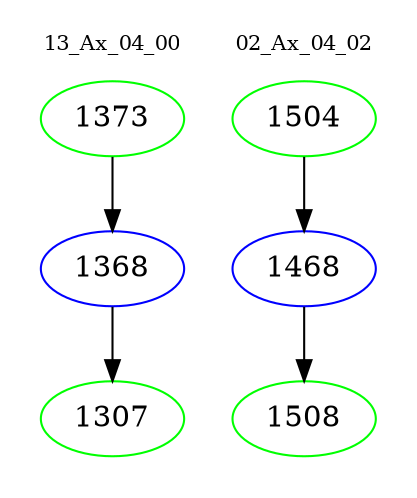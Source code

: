 digraph{
subgraph cluster_0 {
color = white
label = "13_Ax_04_00";
fontsize=10;
T0_1373 [label="1373", color="green"]
T0_1373 -> T0_1368 [color="black"]
T0_1368 [label="1368", color="blue"]
T0_1368 -> T0_1307 [color="black"]
T0_1307 [label="1307", color="green"]
}
subgraph cluster_1 {
color = white
label = "02_Ax_04_02";
fontsize=10;
T1_1504 [label="1504", color="green"]
T1_1504 -> T1_1468 [color="black"]
T1_1468 [label="1468", color="blue"]
T1_1468 -> T1_1508 [color="black"]
T1_1508 [label="1508", color="green"]
}
}
